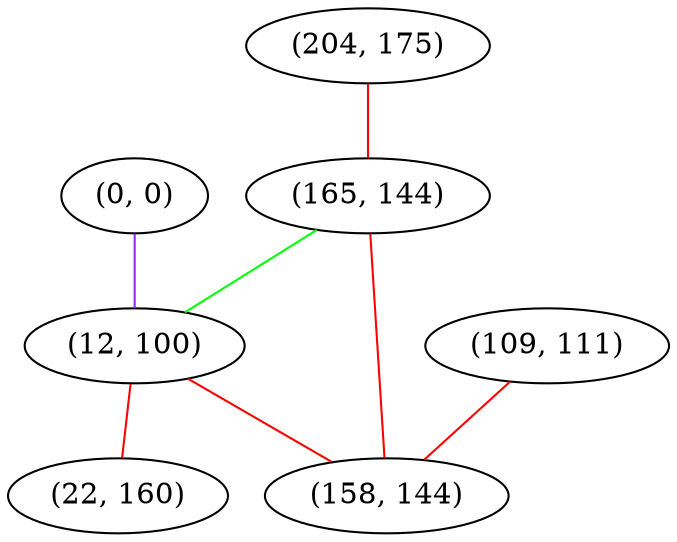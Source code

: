 graph "" {
"(204, 175)";
"(0, 0)";
"(165, 144)";
"(109, 111)";
"(12, 100)";
"(158, 144)";
"(22, 160)";
"(204, 175)" -- "(165, 144)"  [color=red, key=0, weight=1];
"(0, 0)" -- "(12, 100)"  [color=purple, key=0, weight=4];
"(165, 144)" -- "(12, 100)"  [color=green, key=0, weight=2];
"(165, 144)" -- "(158, 144)"  [color=red, key=0, weight=1];
"(109, 111)" -- "(158, 144)"  [color=red, key=0, weight=1];
"(12, 100)" -- "(22, 160)"  [color=red, key=0, weight=1];
"(12, 100)" -- "(158, 144)"  [color=red, key=0, weight=1];
}
